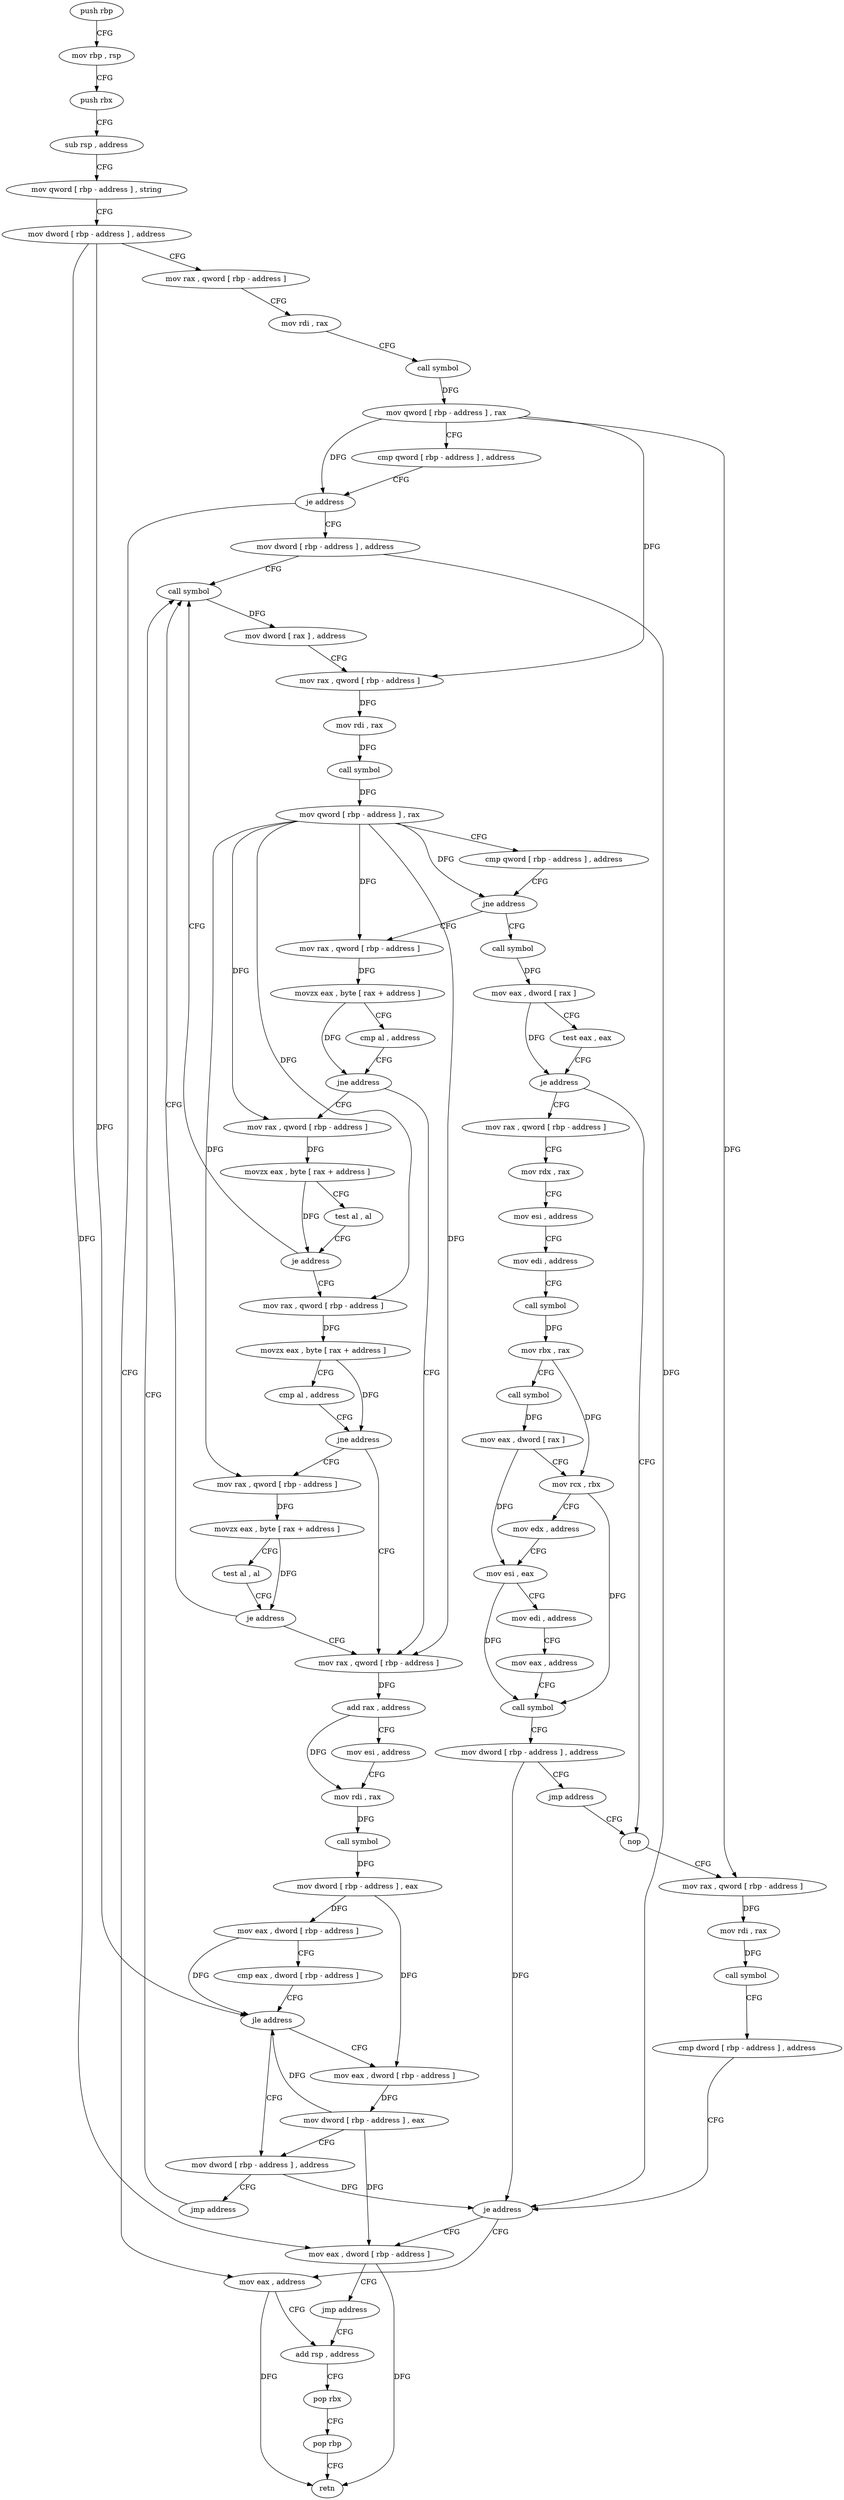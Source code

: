 digraph "func" {
"4279971" [label = "push rbp" ]
"4279972" [label = "mov rbp , rsp" ]
"4279975" [label = "push rbx" ]
"4279976" [label = "sub rsp , address" ]
"4279980" [label = "mov qword [ rbp - address ] , string" ]
"4279988" [label = "mov dword [ rbp - address ] , address" ]
"4279995" [label = "mov rax , qword [ rbp - address ]" ]
"4279999" [label = "mov rdi , rax" ]
"4280002" [label = "call symbol" ]
"4280007" [label = "mov qword [ rbp - address ] , rax" ]
"4280011" [label = "cmp qword [ rbp - address ] , address" ]
"4280016" [label = "je address" ]
"4280274" [label = "mov eax , address" ]
"4280022" [label = "mov dword [ rbp - address ] , address" ]
"4280279" [label = "add rsp , address" ]
"4280029" [label = "call symbol" ]
"4280144" [label = "mov rax , qword [ rbp - address ]" ]
"4280148" [label = "movzx eax , byte [ rax + address ]" ]
"4280152" [label = "cmp al , address" ]
"4280154" [label = "jne address" ]
"4280200" [label = "mov rax , qword [ rbp - address ]" ]
"4280156" [label = "mov rax , qword [ rbp - address ]" ]
"4280063" [label = "call symbol" ]
"4280068" [label = "mov eax , dword [ rax ]" ]
"4280070" [label = "test eax , eax" ]
"4280072" [label = "je address" ]
"4280250" [label = "nop" ]
"4280078" [label = "mov rax , qword [ rbp - address ]" ]
"4280204" [label = "add rax , address" ]
"4280208" [label = "mov esi , address" ]
"4280213" [label = "mov rdi , rax" ]
"4280216" [label = "call symbol" ]
"4280221" [label = "mov dword [ rbp - address ] , eax" ]
"4280224" [label = "mov eax , dword [ rbp - address ]" ]
"4280227" [label = "cmp eax , dword [ rbp - address ]" ]
"4280230" [label = "jle address" ]
"4280238" [label = "mov dword [ rbp - address ] , address" ]
"4280232" [label = "mov eax , dword [ rbp - address ]" ]
"4280160" [label = "movzx eax , byte [ rax + address ]" ]
"4280164" [label = "test al , al" ]
"4280166" [label = "je address" ]
"4280172" [label = "mov rax , qword [ rbp - address ]" ]
"4280251" [label = "mov rax , qword [ rbp - address ]" ]
"4280255" [label = "mov rdi , rax" ]
"4280258" [label = "call symbol" ]
"4280263" [label = "cmp dword [ rbp - address ] , address" ]
"4280267" [label = "je address" ]
"4280269" [label = "mov eax , dword [ rbp - address ]" ]
"4280082" [label = "mov rdx , rax" ]
"4280085" [label = "mov esi , address" ]
"4280090" [label = "mov edi , address" ]
"4280095" [label = "call symbol" ]
"4280100" [label = "mov rbx , rax" ]
"4280103" [label = "call symbol" ]
"4280108" [label = "mov eax , dword [ rax ]" ]
"4280110" [label = "mov rcx , rbx" ]
"4280113" [label = "mov edx , address" ]
"4280118" [label = "mov esi , eax" ]
"4280120" [label = "mov edi , address" ]
"4280125" [label = "mov eax , address" ]
"4280130" [label = "call symbol" ]
"4280135" [label = "mov dword [ rbp - address ] , address" ]
"4280142" [label = "jmp address" ]
"4280245" [label = "jmp address" ]
"4280235" [label = "mov dword [ rbp - address ] , eax" ]
"4280034" [label = "mov dword [ rax ] , address" ]
"4280040" [label = "mov rax , qword [ rbp - address ]" ]
"4280044" [label = "mov rdi , rax" ]
"4280047" [label = "call symbol" ]
"4280052" [label = "mov qword [ rbp - address ] , rax" ]
"4280056" [label = "cmp qword [ rbp - address ] , address" ]
"4280061" [label = "jne address" ]
"4280176" [label = "movzx eax , byte [ rax + address ]" ]
"4280180" [label = "cmp al , address" ]
"4280182" [label = "jne address" ]
"4280184" [label = "mov rax , qword [ rbp - address ]" ]
"4280272" [label = "jmp address" ]
"4280188" [label = "movzx eax , byte [ rax + address ]" ]
"4280192" [label = "test al , al" ]
"4280194" [label = "je address" ]
"4280283" [label = "pop rbx" ]
"4280284" [label = "pop rbp" ]
"4280285" [label = "retn" ]
"4279971" -> "4279972" [ label = "CFG" ]
"4279972" -> "4279975" [ label = "CFG" ]
"4279975" -> "4279976" [ label = "CFG" ]
"4279976" -> "4279980" [ label = "CFG" ]
"4279980" -> "4279988" [ label = "CFG" ]
"4279988" -> "4279995" [ label = "CFG" ]
"4279988" -> "4280230" [ label = "DFG" ]
"4279988" -> "4280269" [ label = "DFG" ]
"4279995" -> "4279999" [ label = "CFG" ]
"4279999" -> "4280002" [ label = "CFG" ]
"4280002" -> "4280007" [ label = "DFG" ]
"4280007" -> "4280011" [ label = "CFG" ]
"4280007" -> "4280016" [ label = "DFG" ]
"4280007" -> "4280040" [ label = "DFG" ]
"4280007" -> "4280251" [ label = "DFG" ]
"4280011" -> "4280016" [ label = "CFG" ]
"4280016" -> "4280274" [ label = "CFG" ]
"4280016" -> "4280022" [ label = "CFG" ]
"4280274" -> "4280279" [ label = "CFG" ]
"4280274" -> "4280285" [ label = "DFG" ]
"4280022" -> "4280029" [ label = "CFG" ]
"4280022" -> "4280267" [ label = "DFG" ]
"4280279" -> "4280283" [ label = "CFG" ]
"4280029" -> "4280034" [ label = "DFG" ]
"4280144" -> "4280148" [ label = "DFG" ]
"4280148" -> "4280152" [ label = "CFG" ]
"4280148" -> "4280154" [ label = "DFG" ]
"4280152" -> "4280154" [ label = "CFG" ]
"4280154" -> "4280200" [ label = "CFG" ]
"4280154" -> "4280156" [ label = "CFG" ]
"4280200" -> "4280204" [ label = "DFG" ]
"4280156" -> "4280160" [ label = "DFG" ]
"4280063" -> "4280068" [ label = "DFG" ]
"4280068" -> "4280070" [ label = "CFG" ]
"4280068" -> "4280072" [ label = "DFG" ]
"4280070" -> "4280072" [ label = "CFG" ]
"4280072" -> "4280250" [ label = "CFG" ]
"4280072" -> "4280078" [ label = "CFG" ]
"4280250" -> "4280251" [ label = "CFG" ]
"4280078" -> "4280082" [ label = "CFG" ]
"4280204" -> "4280208" [ label = "CFG" ]
"4280204" -> "4280213" [ label = "DFG" ]
"4280208" -> "4280213" [ label = "CFG" ]
"4280213" -> "4280216" [ label = "DFG" ]
"4280216" -> "4280221" [ label = "DFG" ]
"4280221" -> "4280224" [ label = "DFG" ]
"4280221" -> "4280232" [ label = "DFG" ]
"4280224" -> "4280227" [ label = "CFG" ]
"4280224" -> "4280230" [ label = "DFG" ]
"4280227" -> "4280230" [ label = "CFG" ]
"4280230" -> "4280238" [ label = "CFG" ]
"4280230" -> "4280232" [ label = "CFG" ]
"4280238" -> "4280245" [ label = "CFG" ]
"4280238" -> "4280267" [ label = "DFG" ]
"4280232" -> "4280235" [ label = "DFG" ]
"4280160" -> "4280164" [ label = "CFG" ]
"4280160" -> "4280166" [ label = "DFG" ]
"4280164" -> "4280166" [ label = "CFG" ]
"4280166" -> "4280029" [ label = "CFG" ]
"4280166" -> "4280172" [ label = "CFG" ]
"4280172" -> "4280176" [ label = "DFG" ]
"4280251" -> "4280255" [ label = "DFG" ]
"4280255" -> "4280258" [ label = "DFG" ]
"4280258" -> "4280263" [ label = "CFG" ]
"4280263" -> "4280267" [ label = "CFG" ]
"4280267" -> "4280274" [ label = "CFG" ]
"4280267" -> "4280269" [ label = "CFG" ]
"4280269" -> "4280272" [ label = "CFG" ]
"4280269" -> "4280285" [ label = "DFG" ]
"4280082" -> "4280085" [ label = "CFG" ]
"4280085" -> "4280090" [ label = "CFG" ]
"4280090" -> "4280095" [ label = "CFG" ]
"4280095" -> "4280100" [ label = "DFG" ]
"4280100" -> "4280103" [ label = "CFG" ]
"4280100" -> "4280110" [ label = "DFG" ]
"4280103" -> "4280108" [ label = "DFG" ]
"4280108" -> "4280110" [ label = "CFG" ]
"4280108" -> "4280118" [ label = "DFG" ]
"4280110" -> "4280113" [ label = "CFG" ]
"4280110" -> "4280130" [ label = "DFG" ]
"4280113" -> "4280118" [ label = "CFG" ]
"4280118" -> "4280120" [ label = "CFG" ]
"4280118" -> "4280130" [ label = "DFG" ]
"4280120" -> "4280125" [ label = "CFG" ]
"4280125" -> "4280130" [ label = "CFG" ]
"4280130" -> "4280135" [ label = "CFG" ]
"4280135" -> "4280142" [ label = "CFG" ]
"4280135" -> "4280267" [ label = "DFG" ]
"4280142" -> "4280250" [ label = "CFG" ]
"4280245" -> "4280029" [ label = "CFG" ]
"4280235" -> "4280238" [ label = "CFG" ]
"4280235" -> "4280230" [ label = "DFG" ]
"4280235" -> "4280269" [ label = "DFG" ]
"4280034" -> "4280040" [ label = "CFG" ]
"4280040" -> "4280044" [ label = "DFG" ]
"4280044" -> "4280047" [ label = "DFG" ]
"4280047" -> "4280052" [ label = "DFG" ]
"4280052" -> "4280056" [ label = "CFG" ]
"4280052" -> "4280061" [ label = "DFG" ]
"4280052" -> "4280144" [ label = "DFG" ]
"4280052" -> "4280200" [ label = "DFG" ]
"4280052" -> "4280156" [ label = "DFG" ]
"4280052" -> "4280172" [ label = "DFG" ]
"4280052" -> "4280184" [ label = "DFG" ]
"4280056" -> "4280061" [ label = "CFG" ]
"4280061" -> "4280144" [ label = "CFG" ]
"4280061" -> "4280063" [ label = "CFG" ]
"4280176" -> "4280180" [ label = "CFG" ]
"4280176" -> "4280182" [ label = "DFG" ]
"4280180" -> "4280182" [ label = "CFG" ]
"4280182" -> "4280200" [ label = "CFG" ]
"4280182" -> "4280184" [ label = "CFG" ]
"4280184" -> "4280188" [ label = "DFG" ]
"4280272" -> "4280279" [ label = "CFG" ]
"4280188" -> "4280192" [ label = "CFG" ]
"4280188" -> "4280194" [ label = "DFG" ]
"4280192" -> "4280194" [ label = "CFG" ]
"4280194" -> "4280029" [ label = "CFG" ]
"4280194" -> "4280200" [ label = "CFG" ]
"4280283" -> "4280284" [ label = "CFG" ]
"4280284" -> "4280285" [ label = "CFG" ]
}

